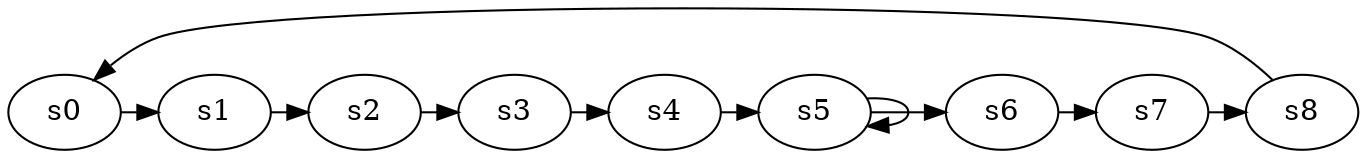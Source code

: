 digraph game_0531_cycle_9 {
    s0 [name="s0", player=0];
    s1 [name="s1", player=1, target=1];
    s2 [name="s2", player=0];
    s3 [name="s3", player=1, target=1];
    s4 [name="s4", player=1, target=1];
    s5 [name="s5", player=0];
    s6 [name="s6", player=1];
    s7 [name="s7", player=0];
    s8 [name="s8", player=0, target=1];

    s0 -> s1 [constraint="time % 2 == 1"];
    s1 -> s2 [constraint="time % 2 == 0 && !(time % 4 == 0)"];
    s2 -> s3 [constraint="time % 4 == 1"];
    s3 -> s4 [constraint="time == 0 || time == 1 || time == 2 || time == 8 || time == 18 || time == 19"];
    s4 -> s5 [constraint="time % 5 == 4"];
    s5 -> s6 [constraint="time == 4 || time == 12 || time == 20"];
    s6 -> s7 [constraint="time == 10 || time == 11 || time == 12 || time == 15"];
    s7 -> s8 [constraint="time == 0 || time == 2 || time == 6 || time == 8 || time == 12 || time == 21"];
    s8 -> s0 [constraint="time % 4 == 0 || time % 4 == 2"];
    s5 -> s5 [constraint="time % 3 == 0"];
}
